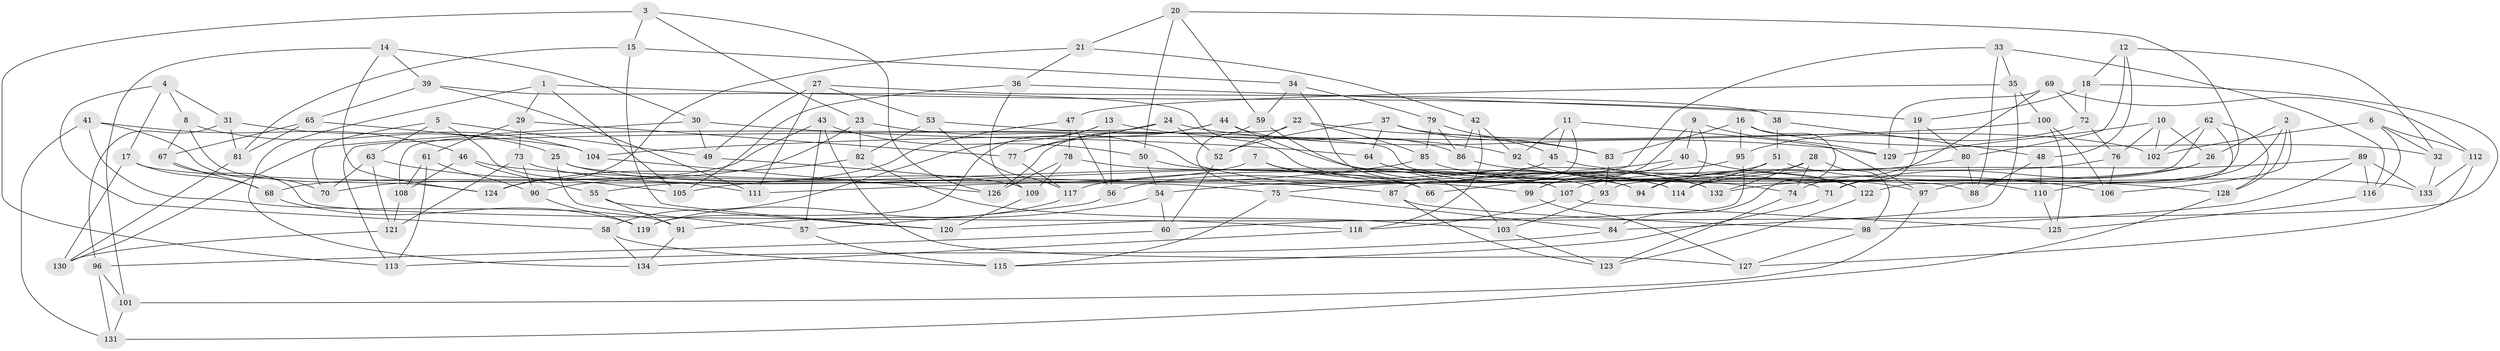 // coarse degree distribution, {6: 0.4883720930232558, 4: 0.4418604651162791, 5: 0.06976744186046512}
// Generated by graph-tools (version 1.1) at 2025/42/03/06/25 10:42:17]
// undirected, 134 vertices, 268 edges
graph export_dot {
graph [start="1"]
  node [color=gray90,style=filled];
  1;
  2;
  3;
  4;
  5;
  6;
  7;
  8;
  9;
  10;
  11;
  12;
  13;
  14;
  15;
  16;
  17;
  18;
  19;
  20;
  21;
  22;
  23;
  24;
  25;
  26;
  27;
  28;
  29;
  30;
  31;
  32;
  33;
  34;
  35;
  36;
  37;
  38;
  39;
  40;
  41;
  42;
  43;
  44;
  45;
  46;
  47;
  48;
  49;
  50;
  51;
  52;
  53;
  54;
  55;
  56;
  57;
  58;
  59;
  60;
  61;
  62;
  63;
  64;
  65;
  66;
  67;
  68;
  69;
  70;
  71;
  72;
  73;
  74;
  75;
  76;
  77;
  78;
  79;
  80;
  81;
  82;
  83;
  84;
  85;
  86;
  87;
  88;
  89;
  90;
  91;
  92;
  93;
  94;
  95;
  96;
  97;
  98;
  99;
  100;
  101;
  102;
  103;
  104;
  105;
  106;
  107;
  108;
  109;
  110;
  111;
  112;
  113;
  114;
  115;
  116;
  117;
  118;
  119;
  120;
  121;
  122;
  123;
  124;
  125;
  126;
  127;
  128;
  129;
  130;
  131;
  132;
  133;
  134;
  1 -- 134;
  1 -- 105;
  1 -- 19;
  1 -- 29;
  2 -- 26;
  2 -- 128;
  2 -- 97;
  2 -- 106;
  3 -- 23;
  3 -- 15;
  3 -- 126;
  3 -- 113;
  4 -- 17;
  4 -- 31;
  4 -- 58;
  4 -- 8;
  5 -- 49;
  5 -- 63;
  5 -- 70;
  5 -- 111;
  6 -- 102;
  6 -- 116;
  6 -- 32;
  6 -- 112;
  7 -- 94;
  7 -- 66;
  7 -- 103;
  7 -- 55;
  8 -- 25;
  8 -- 124;
  8 -- 67;
  9 -- 40;
  9 -- 94;
  9 -- 129;
  9 -- 99;
  10 -- 76;
  10 -- 102;
  10 -- 26;
  10 -- 129;
  11 -- 45;
  11 -- 97;
  11 -- 87;
  11 -- 92;
  12 -- 32;
  12 -- 48;
  12 -- 80;
  12 -- 18;
  13 -- 56;
  13 -- 119;
  13 -- 58;
  13 -- 92;
  14 -- 124;
  14 -- 101;
  14 -- 39;
  14 -- 30;
  15 -- 34;
  15 -- 120;
  15 -- 81;
  16 -- 95;
  16 -- 83;
  16 -- 32;
  16 -- 84;
  17 -- 68;
  17 -- 75;
  17 -- 130;
  18 -- 19;
  18 -- 72;
  18 -- 60;
  19 -- 80;
  19 -- 71;
  20 -- 50;
  20 -- 21;
  20 -- 59;
  20 -- 122;
  21 -- 36;
  21 -- 124;
  21 -- 42;
  22 -- 85;
  22 -- 108;
  22 -- 45;
  22 -- 52;
  23 -- 70;
  23 -- 82;
  23 -- 132;
  24 -- 77;
  24 -- 113;
  24 -- 129;
  24 -- 52;
  25 -- 66;
  25 -- 87;
  25 -- 57;
  26 -- 71;
  26 -- 132;
  27 -- 38;
  27 -- 49;
  27 -- 111;
  27 -- 53;
  28 -- 74;
  28 -- 132;
  28 -- 75;
  28 -- 98;
  29 -- 61;
  29 -- 77;
  29 -- 73;
  30 -- 49;
  30 -- 64;
  30 -- 130;
  31 -- 96;
  31 -- 81;
  31 -- 104;
  32 -- 133;
  33 -- 66;
  33 -- 88;
  33 -- 116;
  33 -- 35;
  34 -- 79;
  34 -- 94;
  34 -- 59;
  35 -- 47;
  35 -- 84;
  35 -- 100;
  36 -- 105;
  36 -- 38;
  36 -- 109;
  37 -- 83;
  37 -- 64;
  37 -- 102;
  37 -- 52;
  38 -- 51;
  38 -- 48;
  39 -- 111;
  39 -- 65;
  39 -- 114;
  40 -- 122;
  40 -- 99;
  40 -- 111;
  41 -- 46;
  41 -- 131;
  41 -- 91;
  41 -- 70;
  42 -- 118;
  42 -- 86;
  42 -- 92;
  43 -- 50;
  43 -- 68;
  43 -- 127;
  43 -- 57;
  44 -- 86;
  44 -- 126;
  44 -- 77;
  44 -- 71;
  45 -- 106;
  45 -- 56;
  46 -- 108;
  46 -- 55;
  46 -- 99;
  47 -- 90;
  47 -- 56;
  47 -- 78;
  48 -- 110;
  48 -- 88;
  49 -- 109;
  50 -- 93;
  50 -- 54;
  51 -- 133;
  51 -- 114;
  51 -- 54;
  52 -- 60;
  53 -- 117;
  53 -- 82;
  53 -- 88;
  54 -- 60;
  54 -- 91;
  55 -- 91;
  55 -- 120;
  56 -- 57;
  57 -- 115;
  58 -- 115;
  58 -- 134;
  59 -- 66;
  59 -- 132;
  60 -- 96;
  61 -- 90;
  61 -- 108;
  61 -- 113;
  62 -- 110;
  62 -- 128;
  62 -- 93;
  62 -- 102;
  63 -- 121;
  63 -- 105;
  63 -- 70;
  64 -- 97;
  64 -- 74;
  65 -- 104;
  65 -- 81;
  65 -- 67;
  67 -- 118;
  67 -- 68;
  68 -- 119;
  69 -- 129;
  69 -- 74;
  69 -- 72;
  69 -- 112;
  71 -- 115;
  72 -- 76;
  72 -- 95;
  73 -- 121;
  73 -- 90;
  73 -- 107;
  74 -- 123;
  75 -- 115;
  75 -- 84;
  76 -- 107;
  76 -- 106;
  77 -- 117;
  78 -- 109;
  78 -- 114;
  78 -- 126;
  79 -- 86;
  79 -- 83;
  79 -- 85;
  80 -- 94;
  80 -- 88;
  81 -- 130;
  82 -- 103;
  82 -- 124;
  83 -- 93;
  84 -- 113;
  85 -- 105;
  85 -- 110;
  86 -- 128;
  87 -- 123;
  87 -- 98;
  89 -- 133;
  89 -- 98;
  89 -- 114;
  89 -- 116;
  90 -- 119;
  91 -- 134;
  92 -- 122;
  93 -- 103;
  95 -- 117;
  95 -- 120;
  96 -- 131;
  96 -- 101;
  97 -- 101;
  98 -- 127;
  99 -- 127;
  100 -- 125;
  100 -- 106;
  100 -- 104;
  101 -- 131;
  103 -- 123;
  104 -- 126;
  107 -- 125;
  107 -- 118;
  108 -- 121;
  109 -- 120;
  110 -- 125;
  112 -- 127;
  112 -- 133;
  116 -- 125;
  117 -- 119;
  118 -- 134;
  121 -- 130;
  122 -- 123;
  128 -- 131;
}
